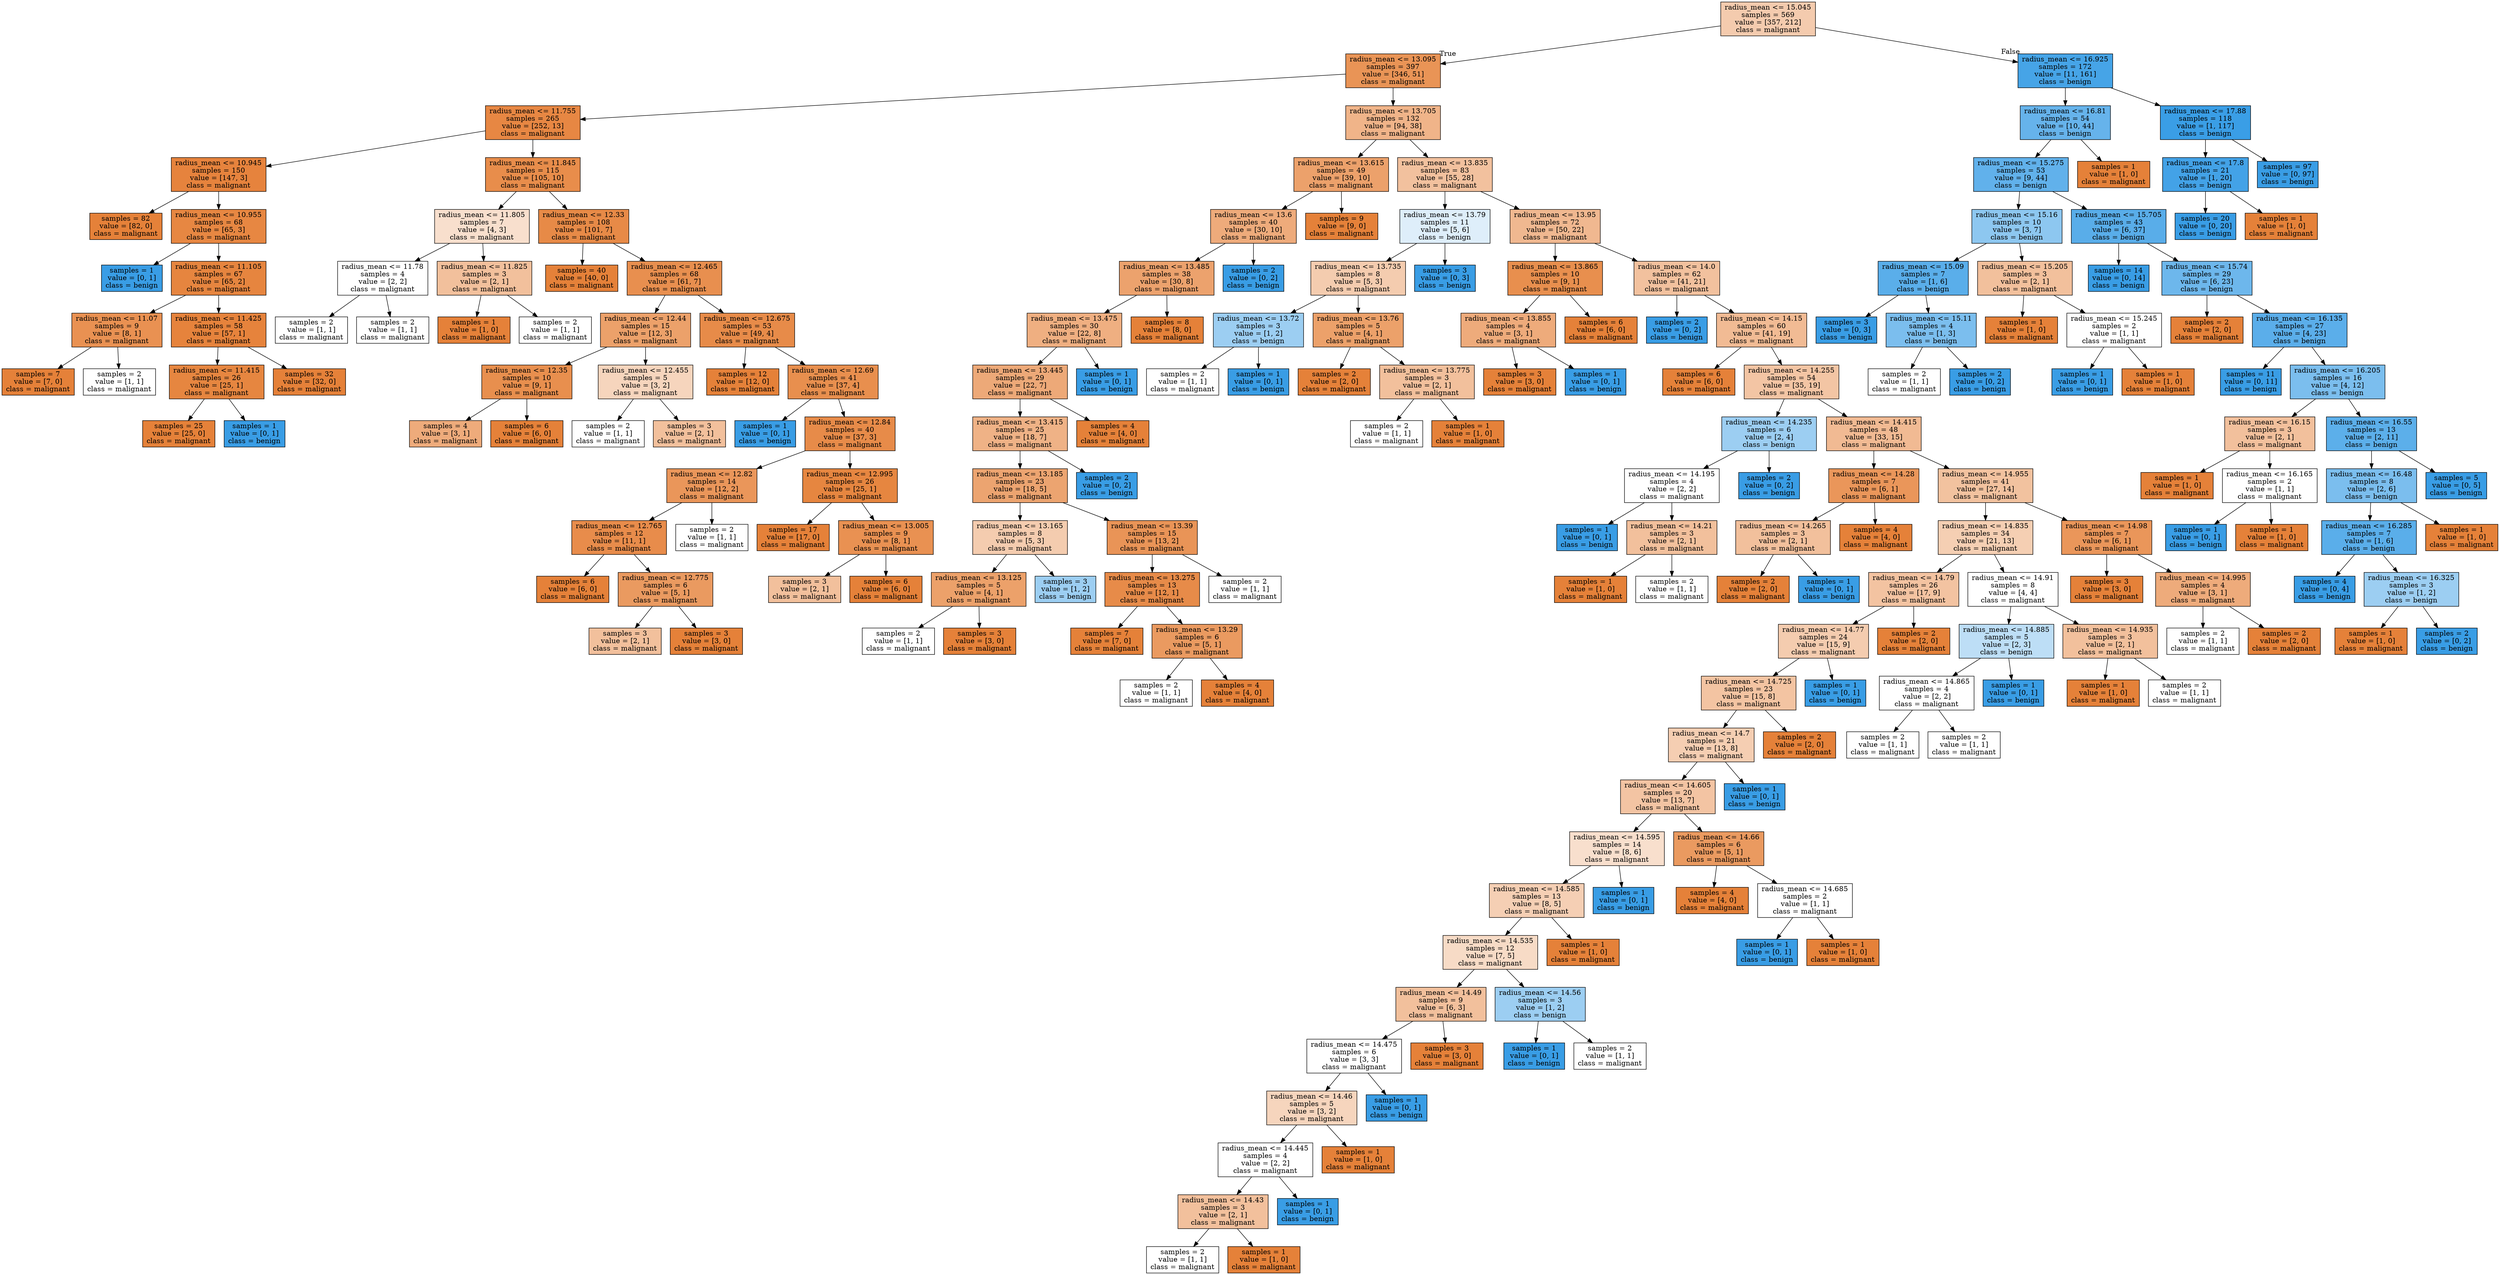 digraph Tree {
node [shape=box, style="filled", color="black"] ;
0 [label="radius_mean <= 15.045\nsamples = 569\nvalue = [357, 212]\nclass = malignant", fillcolor="#e5813968"] ;
1 [label="radius_mean <= 13.095\nsamples = 397\nvalue = [346, 51]\nclass = malignant", fillcolor="#e58139d9"] ;
0 -> 1 [labeldistance=2.5, labelangle=45, headlabel="True"] ;
2 [label="radius_mean <= 11.755\nsamples = 265\nvalue = [252, 13]\nclass = malignant", fillcolor="#e58139f2"] ;
1 -> 2 ;
3 [label="radius_mean <= 10.945\nsamples = 150\nvalue = [147, 3]\nclass = malignant", fillcolor="#e58139fa"] ;
2 -> 3 ;
4 [label="samples = 82\nvalue = [82, 0]\nclass = malignant", fillcolor="#e58139ff"] ;
3 -> 4 ;
5 [label="radius_mean <= 10.955\nsamples = 68\nvalue = [65, 3]\nclass = malignant", fillcolor="#e58139f3"] ;
3 -> 5 ;
6 [label="samples = 1\nvalue = [0, 1]\nclass = benign", fillcolor="#399de5ff"] ;
5 -> 6 ;
7 [label="radius_mean <= 11.105\nsamples = 67\nvalue = [65, 2]\nclass = malignant", fillcolor="#e58139f7"] ;
5 -> 7 ;
8 [label="radius_mean <= 11.07\nsamples = 9\nvalue = [8, 1]\nclass = malignant", fillcolor="#e58139df"] ;
7 -> 8 ;
9 [label="samples = 7\nvalue = [7, 0]\nclass = malignant", fillcolor="#e58139ff"] ;
8 -> 9 ;
10 [label="samples = 2\nvalue = [1, 1]\nclass = malignant", fillcolor="#e5813900"] ;
8 -> 10 ;
11 [label="radius_mean <= 11.425\nsamples = 58\nvalue = [57, 1]\nclass = malignant", fillcolor="#e58139fb"] ;
7 -> 11 ;
12 [label="radius_mean <= 11.415\nsamples = 26\nvalue = [25, 1]\nclass = malignant", fillcolor="#e58139f5"] ;
11 -> 12 ;
13 [label="samples = 25\nvalue = [25, 0]\nclass = malignant", fillcolor="#e58139ff"] ;
12 -> 13 ;
14 [label="samples = 1\nvalue = [0, 1]\nclass = benign", fillcolor="#399de5ff"] ;
12 -> 14 ;
15 [label="samples = 32\nvalue = [32, 0]\nclass = malignant", fillcolor="#e58139ff"] ;
11 -> 15 ;
16 [label="radius_mean <= 11.845\nsamples = 115\nvalue = [105, 10]\nclass = malignant", fillcolor="#e58139e7"] ;
2 -> 16 ;
17 [label="radius_mean <= 11.805\nsamples = 7\nvalue = [4, 3]\nclass = malignant", fillcolor="#e5813940"] ;
16 -> 17 ;
18 [label="radius_mean <= 11.78\nsamples = 4\nvalue = [2, 2]\nclass = malignant", fillcolor="#e5813900"] ;
17 -> 18 ;
19 [label="samples = 2\nvalue = [1, 1]\nclass = malignant", fillcolor="#e5813900"] ;
18 -> 19 ;
20 [label="samples = 2\nvalue = [1, 1]\nclass = malignant", fillcolor="#e5813900"] ;
18 -> 20 ;
21 [label="radius_mean <= 11.825\nsamples = 3\nvalue = [2, 1]\nclass = malignant", fillcolor="#e581397f"] ;
17 -> 21 ;
22 [label="samples = 1\nvalue = [1, 0]\nclass = malignant", fillcolor="#e58139ff"] ;
21 -> 22 ;
23 [label="samples = 2\nvalue = [1, 1]\nclass = malignant", fillcolor="#e5813900"] ;
21 -> 23 ;
24 [label="radius_mean <= 12.33\nsamples = 108\nvalue = [101, 7]\nclass = malignant", fillcolor="#e58139ed"] ;
16 -> 24 ;
25 [label="samples = 40\nvalue = [40, 0]\nclass = malignant", fillcolor="#e58139ff"] ;
24 -> 25 ;
26 [label="radius_mean <= 12.465\nsamples = 68\nvalue = [61, 7]\nclass = malignant", fillcolor="#e58139e2"] ;
24 -> 26 ;
27 [label="radius_mean <= 12.44\nsamples = 15\nvalue = [12, 3]\nclass = malignant", fillcolor="#e58139bf"] ;
26 -> 27 ;
28 [label="radius_mean <= 12.35\nsamples = 10\nvalue = [9, 1]\nclass = malignant", fillcolor="#e58139e3"] ;
27 -> 28 ;
29 [label="samples = 4\nvalue = [3, 1]\nclass = malignant", fillcolor="#e58139aa"] ;
28 -> 29 ;
30 [label="samples = 6\nvalue = [6, 0]\nclass = malignant", fillcolor="#e58139ff"] ;
28 -> 30 ;
31 [label="radius_mean <= 12.455\nsamples = 5\nvalue = [3, 2]\nclass = malignant", fillcolor="#e5813955"] ;
27 -> 31 ;
32 [label="samples = 2\nvalue = [1, 1]\nclass = malignant", fillcolor="#e5813900"] ;
31 -> 32 ;
33 [label="samples = 3\nvalue = [2, 1]\nclass = malignant", fillcolor="#e581397f"] ;
31 -> 33 ;
34 [label="radius_mean <= 12.675\nsamples = 53\nvalue = [49, 4]\nclass = malignant", fillcolor="#e58139ea"] ;
26 -> 34 ;
35 [label="samples = 12\nvalue = [12, 0]\nclass = malignant", fillcolor="#e58139ff"] ;
34 -> 35 ;
36 [label="radius_mean <= 12.69\nsamples = 41\nvalue = [37, 4]\nclass = malignant", fillcolor="#e58139e3"] ;
34 -> 36 ;
37 [label="samples = 1\nvalue = [0, 1]\nclass = benign", fillcolor="#399de5ff"] ;
36 -> 37 ;
38 [label="radius_mean <= 12.84\nsamples = 40\nvalue = [37, 3]\nclass = malignant", fillcolor="#e58139ea"] ;
36 -> 38 ;
39 [label="radius_mean <= 12.82\nsamples = 14\nvalue = [12, 2]\nclass = malignant", fillcolor="#e58139d4"] ;
38 -> 39 ;
40 [label="radius_mean <= 12.765\nsamples = 12\nvalue = [11, 1]\nclass = malignant", fillcolor="#e58139e8"] ;
39 -> 40 ;
41 [label="samples = 6\nvalue = [6, 0]\nclass = malignant", fillcolor="#e58139ff"] ;
40 -> 41 ;
42 [label="radius_mean <= 12.775\nsamples = 6\nvalue = [5, 1]\nclass = malignant", fillcolor="#e58139cc"] ;
40 -> 42 ;
43 [label="samples = 3\nvalue = [2, 1]\nclass = malignant", fillcolor="#e581397f"] ;
42 -> 43 ;
44 [label="samples = 3\nvalue = [3, 0]\nclass = malignant", fillcolor="#e58139ff"] ;
42 -> 44 ;
45 [label="samples = 2\nvalue = [1, 1]\nclass = malignant", fillcolor="#e5813900"] ;
39 -> 45 ;
46 [label="radius_mean <= 12.995\nsamples = 26\nvalue = [25, 1]\nclass = malignant", fillcolor="#e58139f5"] ;
38 -> 46 ;
47 [label="samples = 17\nvalue = [17, 0]\nclass = malignant", fillcolor="#e58139ff"] ;
46 -> 47 ;
48 [label="radius_mean <= 13.005\nsamples = 9\nvalue = [8, 1]\nclass = malignant", fillcolor="#e58139df"] ;
46 -> 48 ;
49 [label="samples = 3\nvalue = [2, 1]\nclass = malignant", fillcolor="#e581397f"] ;
48 -> 49 ;
50 [label="samples = 6\nvalue = [6, 0]\nclass = malignant", fillcolor="#e58139ff"] ;
48 -> 50 ;
51 [label="radius_mean <= 13.705\nsamples = 132\nvalue = [94, 38]\nclass = malignant", fillcolor="#e5813998"] ;
1 -> 51 ;
52 [label="radius_mean <= 13.615\nsamples = 49\nvalue = [39, 10]\nclass = malignant", fillcolor="#e58139be"] ;
51 -> 52 ;
53 [label="radius_mean <= 13.6\nsamples = 40\nvalue = [30, 10]\nclass = malignant", fillcolor="#e58139aa"] ;
52 -> 53 ;
54 [label="radius_mean <= 13.485\nsamples = 38\nvalue = [30, 8]\nclass = malignant", fillcolor="#e58139bb"] ;
53 -> 54 ;
55 [label="radius_mean <= 13.475\nsamples = 30\nvalue = [22, 8]\nclass = malignant", fillcolor="#e58139a2"] ;
54 -> 55 ;
56 [label="radius_mean <= 13.445\nsamples = 29\nvalue = [22, 7]\nclass = malignant", fillcolor="#e58139ae"] ;
55 -> 56 ;
57 [label="radius_mean <= 13.415\nsamples = 25\nvalue = [18, 7]\nclass = malignant", fillcolor="#e581399c"] ;
56 -> 57 ;
58 [label="radius_mean <= 13.185\nsamples = 23\nvalue = [18, 5]\nclass = malignant", fillcolor="#e58139b8"] ;
57 -> 58 ;
59 [label="radius_mean <= 13.165\nsamples = 8\nvalue = [5, 3]\nclass = malignant", fillcolor="#e5813966"] ;
58 -> 59 ;
60 [label="radius_mean <= 13.125\nsamples = 5\nvalue = [4, 1]\nclass = malignant", fillcolor="#e58139bf"] ;
59 -> 60 ;
61 [label="samples = 2\nvalue = [1, 1]\nclass = malignant", fillcolor="#e5813900"] ;
60 -> 61 ;
62 [label="samples = 3\nvalue = [3, 0]\nclass = malignant", fillcolor="#e58139ff"] ;
60 -> 62 ;
63 [label="samples = 3\nvalue = [1, 2]\nclass = benign", fillcolor="#399de57f"] ;
59 -> 63 ;
64 [label="radius_mean <= 13.39\nsamples = 15\nvalue = [13, 2]\nclass = malignant", fillcolor="#e58139d8"] ;
58 -> 64 ;
65 [label="radius_mean <= 13.275\nsamples = 13\nvalue = [12, 1]\nclass = malignant", fillcolor="#e58139ea"] ;
64 -> 65 ;
66 [label="samples = 7\nvalue = [7, 0]\nclass = malignant", fillcolor="#e58139ff"] ;
65 -> 66 ;
67 [label="radius_mean <= 13.29\nsamples = 6\nvalue = [5, 1]\nclass = malignant", fillcolor="#e58139cc"] ;
65 -> 67 ;
68 [label="samples = 2\nvalue = [1, 1]\nclass = malignant", fillcolor="#e5813900"] ;
67 -> 68 ;
69 [label="samples = 4\nvalue = [4, 0]\nclass = malignant", fillcolor="#e58139ff"] ;
67 -> 69 ;
70 [label="samples = 2\nvalue = [1, 1]\nclass = malignant", fillcolor="#e5813900"] ;
64 -> 70 ;
71 [label="samples = 2\nvalue = [0, 2]\nclass = benign", fillcolor="#399de5ff"] ;
57 -> 71 ;
72 [label="samples = 4\nvalue = [4, 0]\nclass = malignant", fillcolor="#e58139ff"] ;
56 -> 72 ;
73 [label="samples = 1\nvalue = [0, 1]\nclass = benign", fillcolor="#399de5ff"] ;
55 -> 73 ;
74 [label="samples = 8\nvalue = [8, 0]\nclass = malignant", fillcolor="#e58139ff"] ;
54 -> 74 ;
75 [label="samples = 2\nvalue = [0, 2]\nclass = benign", fillcolor="#399de5ff"] ;
53 -> 75 ;
76 [label="samples = 9\nvalue = [9, 0]\nclass = malignant", fillcolor="#e58139ff"] ;
52 -> 76 ;
77 [label="radius_mean <= 13.835\nsamples = 83\nvalue = [55, 28]\nclass = malignant", fillcolor="#e581397d"] ;
51 -> 77 ;
78 [label="radius_mean <= 13.79\nsamples = 11\nvalue = [5, 6]\nclass = benign", fillcolor="#399de52a"] ;
77 -> 78 ;
79 [label="radius_mean <= 13.735\nsamples = 8\nvalue = [5, 3]\nclass = malignant", fillcolor="#e5813966"] ;
78 -> 79 ;
80 [label="radius_mean <= 13.72\nsamples = 3\nvalue = [1, 2]\nclass = benign", fillcolor="#399de57f"] ;
79 -> 80 ;
81 [label="samples = 2\nvalue = [1, 1]\nclass = malignant", fillcolor="#e5813900"] ;
80 -> 81 ;
82 [label="samples = 1\nvalue = [0, 1]\nclass = benign", fillcolor="#399de5ff"] ;
80 -> 82 ;
83 [label="radius_mean <= 13.76\nsamples = 5\nvalue = [4, 1]\nclass = malignant", fillcolor="#e58139bf"] ;
79 -> 83 ;
84 [label="samples = 2\nvalue = [2, 0]\nclass = malignant", fillcolor="#e58139ff"] ;
83 -> 84 ;
85 [label="radius_mean <= 13.775\nsamples = 3\nvalue = [2, 1]\nclass = malignant", fillcolor="#e581397f"] ;
83 -> 85 ;
86 [label="samples = 2\nvalue = [1, 1]\nclass = malignant", fillcolor="#e5813900"] ;
85 -> 86 ;
87 [label="samples = 1\nvalue = [1, 0]\nclass = malignant", fillcolor="#e58139ff"] ;
85 -> 87 ;
88 [label="samples = 3\nvalue = [0, 3]\nclass = benign", fillcolor="#399de5ff"] ;
78 -> 88 ;
89 [label="radius_mean <= 13.95\nsamples = 72\nvalue = [50, 22]\nclass = malignant", fillcolor="#e581398f"] ;
77 -> 89 ;
90 [label="radius_mean <= 13.865\nsamples = 10\nvalue = [9, 1]\nclass = malignant", fillcolor="#e58139e3"] ;
89 -> 90 ;
91 [label="radius_mean <= 13.855\nsamples = 4\nvalue = [3, 1]\nclass = malignant", fillcolor="#e58139aa"] ;
90 -> 91 ;
92 [label="samples = 3\nvalue = [3, 0]\nclass = malignant", fillcolor="#e58139ff"] ;
91 -> 92 ;
93 [label="samples = 1\nvalue = [0, 1]\nclass = benign", fillcolor="#399de5ff"] ;
91 -> 93 ;
94 [label="samples = 6\nvalue = [6, 0]\nclass = malignant", fillcolor="#e58139ff"] ;
90 -> 94 ;
95 [label="radius_mean <= 14.0\nsamples = 62\nvalue = [41, 21]\nclass = malignant", fillcolor="#e581397c"] ;
89 -> 95 ;
96 [label="samples = 2\nvalue = [0, 2]\nclass = benign", fillcolor="#399de5ff"] ;
95 -> 96 ;
97 [label="radius_mean <= 14.15\nsamples = 60\nvalue = [41, 19]\nclass = malignant", fillcolor="#e5813989"] ;
95 -> 97 ;
98 [label="samples = 6\nvalue = [6, 0]\nclass = malignant", fillcolor="#e58139ff"] ;
97 -> 98 ;
99 [label="radius_mean <= 14.255\nsamples = 54\nvalue = [35, 19]\nclass = malignant", fillcolor="#e5813975"] ;
97 -> 99 ;
100 [label="radius_mean <= 14.235\nsamples = 6\nvalue = [2, 4]\nclass = benign", fillcolor="#399de57f"] ;
99 -> 100 ;
101 [label="radius_mean <= 14.195\nsamples = 4\nvalue = [2, 2]\nclass = malignant", fillcolor="#e5813900"] ;
100 -> 101 ;
102 [label="samples = 1\nvalue = [0, 1]\nclass = benign", fillcolor="#399de5ff"] ;
101 -> 102 ;
103 [label="radius_mean <= 14.21\nsamples = 3\nvalue = [2, 1]\nclass = malignant", fillcolor="#e581397f"] ;
101 -> 103 ;
104 [label="samples = 1\nvalue = [1, 0]\nclass = malignant", fillcolor="#e58139ff"] ;
103 -> 104 ;
105 [label="samples = 2\nvalue = [1, 1]\nclass = malignant", fillcolor="#e5813900"] ;
103 -> 105 ;
106 [label="samples = 2\nvalue = [0, 2]\nclass = benign", fillcolor="#399de5ff"] ;
100 -> 106 ;
107 [label="radius_mean <= 14.415\nsamples = 48\nvalue = [33, 15]\nclass = malignant", fillcolor="#e581398b"] ;
99 -> 107 ;
108 [label="radius_mean <= 14.28\nsamples = 7\nvalue = [6, 1]\nclass = malignant", fillcolor="#e58139d4"] ;
107 -> 108 ;
109 [label="radius_mean <= 14.265\nsamples = 3\nvalue = [2, 1]\nclass = malignant", fillcolor="#e581397f"] ;
108 -> 109 ;
110 [label="samples = 2\nvalue = [2, 0]\nclass = malignant", fillcolor="#e58139ff"] ;
109 -> 110 ;
111 [label="samples = 1\nvalue = [0, 1]\nclass = benign", fillcolor="#399de5ff"] ;
109 -> 111 ;
112 [label="samples = 4\nvalue = [4, 0]\nclass = malignant", fillcolor="#e58139ff"] ;
108 -> 112 ;
113 [label="radius_mean <= 14.955\nsamples = 41\nvalue = [27, 14]\nclass = malignant", fillcolor="#e581397b"] ;
107 -> 113 ;
114 [label="radius_mean <= 14.835\nsamples = 34\nvalue = [21, 13]\nclass = malignant", fillcolor="#e5813961"] ;
113 -> 114 ;
115 [label="radius_mean <= 14.79\nsamples = 26\nvalue = [17, 9]\nclass = malignant", fillcolor="#e5813978"] ;
114 -> 115 ;
116 [label="radius_mean <= 14.77\nsamples = 24\nvalue = [15, 9]\nclass = malignant", fillcolor="#e5813966"] ;
115 -> 116 ;
117 [label="radius_mean <= 14.725\nsamples = 23\nvalue = [15, 8]\nclass = malignant", fillcolor="#e5813977"] ;
116 -> 117 ;
118 [label="radius_mean <= 14.7\nsamples = 21\nvalue = [13, 8]\nclass = malignant", fillcolor="#e5813962"] ;
117 -> 118 ;
119 [label="radius_mean <= 14.605\nsamples = 20\nvalue = [13, 7]\nclass = malignant", fillcolor="#e5813976"] ;
118 -> 119 ;
120 [label="radius_mean <= 14.595\nsamples = 14\nvalue = [8, 6]\nclass = malignant", fillcolor="#e5813940"] ;
119 -> 120 ;
121 [label="radius_mean <= 14.585\nsamples = 13\nvalue = [8, 5]\nclass = malignant", fillcolor="#e5813960"] ;
120 -> 121 ;
122 [label="radius_mean <= 14.535\nsamples = 12\nvalue = [7, 5]\nclass = malignant", fillcolor="#e5813949"] ;
121 -> 122 ;
123 [label="radius_mean <= 14.49\nsamples = 9\nvalue = [6, 3]\nclass = malignant", fillcolor="#e581397f"] ;
122 -> 123 ;
124 [label="radius_mean <= 14.475\nsamples = 6\nvalue = [3, 3]\nclass = malignant", fillcolor="#e5813900"] ;
123 -> 124 ;
125 [label="radius_mean <= 14.46\nsamples = 5\nvalue = [3, 2]\nclass = malignant", fillcolor="#e5813955"] ;
124 -> 125 ;
126 [label="radius_mean <= 14.445\nsamples = 4\nvalue = [2, 2]\nclass = malignant", fillcolor="#e5813900"] ;
125 -> 126 ;
127 [label="radius_mean <= 14.43\nsamples = 3\nvalue = [2, 1]\nclass = malignant", fillcolor="#e581397f"] ;
126 -> 127 ;
128 [label="samples = 2\nvalue = [1, 1]\nclass = malignant", fillcolor="#e5813900"] ;
127 -> 128 ;
129 [label="samples = 1\nvalue = [1, 0]\nclass = malignant", fillcolor="#e58139ff"] ;
127 -> 129 ;
130 [label="samples = 1\nvalue = [0, 1]\nclass = benign", fillcolor="#399de5ff"] ;
126 -> 130 ;
131 [label="samples = 1\nvalue = [1, 0]\nclass = malignant", fillcolor="#e58139ff"] ;
125 -> 131 ;
132 [label="samples = 1\nvalue = [0, 1]\nclass = benign", fillcolor="#399de5ff"] ;
124 -> 132 ;
133 [label="samples = 3\nvalue = [3, 0]\nclass = malignant", fillcolor="#e58139ff"] ;
123 -> 133 ;
134 [label="radius_mean <= 14.56\nsamples = 3\nvalue = [1, 2]\nclass = benign", fillcolor="#399de57f"] ;
122 -> 134 ;
135 [label="samples = 1\nvalue = [0, 1]\nclass = benign", fillcolor="#399de5ff"] ;
134 -> 135 ;
136 [label="samples = 2\nvalue = [1, 1]\nclass = malignant", fillcolor="#e5813900"] ;
134 -> 136 ;
137 [label="samples = 1\nvalue = [1, 0]\nclass = malignant", fillcolor="#e58139ff"] ;
121 -> 137 ;
138 [label="samples = 1\nvalue = [0, 1]\nclass = benign", fillcolor="#399de5ff"] ;
120 -> 138 ;
139 [label="radius_mean <= 14.66\nsamples = 6\nvalue = [5, 1]\nclass = malignant", fillcolor="#e58139cc"] ;
119 -> 139 ;
140 [label="samples = 4\nvalue = [4, 0]\nclass = malignant", fillcolor="#e58139ff"] ;
139 -> 140 ;
141 [label="radius_mean <= 14.685\nsamples = 2\nvalue = [1, 1]\nclass = malignant", fillcolor="#e5813900"] ;
139 -> 141 ;
142 [label="samples = 1\nvalue = [0, 1]\nclass = benign", fillcolor="#399de5ff"] ;
141 -> 142 ;
143 [label="samples = 1\nvalue = [1, 0]\nclass = malignant", fillcolor="#e58139ff"] ;
141 -> 143 ;
144 [label="samples = 1\nvalue = [0, 1]\nclass = benign", fillcolor="#399de5ff"] ;
118 -> 144 ;
145 [label="samples = 2\nvalue = [2, 0]\nclass = malignant", fillcolor="#e58139ff"] ;
117 -> 145 ;
146 [label="samples = 1\nvalue = [0, 1]\nclass = benign", fillcolor="#399de5ff"] ;
116 -> 146 ;
147 [label="samples = 2\nvalue = [2, 0]\nclass = malignant", fillcolor="#e58139ff"] ;
115 -> 147 ;
148 [label="radius_mean <= 14.91\nsamples = 8\nvalue = [4, 4]\nclass = malignant", fillcolor="#e5813900"] ;
114 -> 148 ;
149 [label="radius_mean <= 14.885\nsamples = 5\nvalue = [2, 3]\nclass = benign", fillcolor="#399de555"] ;
148 -> 149 ;
150 [label="radius_mean <= 14.865\nsamples = 4\nvalue = [2, 2]\nclass = malignant", fillcolor="#e5813900"] ;
149 -> 150 ;
151 [label="samples = 2\nvalue = [1, 1]\nclass = malignant", fillcolor="#e5813900"] ;
150 -> 151 ;
152 [label="samples = 2\nvalue = [1, 1]\nclass = malignant", fillcolor="#e5813900"] ;
150 -> 152 ;
153 [label="samples = 1\nvalue = [0, 1]\nclass = benign", fillcolor="#399de5ff"] ;
149 -> 153 ;
154 [label="radius_mean <= 14.935\nsamples = 3\nvalue = [2, 1]\nclass = malignant", fillcolor="#e581397f"] ;
148 -> 154 ;
155 [label="samples = 1\nvalue = [1, 0]\nclass = malignant", fillcolor="#e58139ff"] ;
154 -> 155 ;
156 [label="samples = 2\nvalue = [1, 1]\nclass = malignant", fillcolor="#e5813900"] ;
154 -> 156 ;
157 [label="radius_mean <= 14.98\nsamples = 7\nvalue = [6, 1]\nclass = malignant", fillcolor="#e58139d4"] ;
113 -> 157 ;
158 [label="samples = 3\nvalue = [3, 0]\nclass = malignant", fillcolor="#e58139ff"] ;
157 -> 158 ;
159 [label="radius_mean <= 14.995\nsamples = 4\nvalue = [3, 1]\nclass = malignant", fillcolor="#e58139aa"] ;
157 -> 159 ;
160 [label="samples = 2\nvalue = [1, 1]\nclass = malignant", fillcolor="#e5813900"] ;
159 -> 160 ;
161 [label="samples = 2\nvalue = [2, 0]\nclass = malignant", fillcolor="#e58139ff"] ;
159 -> 161 ;
162 [label="radius_mean <= 16.925\nsamples = 172\nvalue = [11, 161]\nclass = benign", fillcolor="#399de5ee"] ;
0 -> 162 [labeldistance=2.5, labelangle=-45, headlabel="False"] ;
163 [label="radius_mean <= 16.81\nsamples = 54\nvalue = [10, 44]\nclass = benign", fillcolor="#399de5c5"] ;
162 -> 163 ;
164 [label="radius_mean <= 15.275\nsamples = 53\nvalue = [9, 44]\nclass = benign", fillcolor="#399de5cb"] ;
163 -> 164 ;
165 [label="radius_mean <= 15.16\nsamples = 10\nvalue = [3, 7]\nclass = benign", fillcolor="#399de592"] ;
164 -> 165 ;
166 [label="radius_mean <= 15.09\nsamples = 7\nvalue = [1, 6]\nclass = benign", fillcolor="#399de5d4"] ;
165 -> 166 ;
167 [label="samples = 3\nvalue = [0, 3]\nclass = benign", fillcolor="#399de5ff"] ;
166 -> 167 ;
168 [label="radius_mean <= 15.11\nsamples = 4\nvalue = [1, 3]\nclass = benign", fillcolor="#399de5aa"] ;
166 -> 168 ;
169 [label="samples = 2\nvalue = [1, 1]\nclass = malignant", fillcolor="#e5813900"] ;
168 -> 169 ;
170 [label="samples = 2\nvalue = [0, 2]\nclass = benign", fillcolor="#399de5ff"] ;
168 -> 170 ;
171 [label="radius_mean <= 15.205\nsamples = 3\nvalue = [2, 1]\nclass = malignant", fillcolor="#e581397f"] ;
165 -> 171 ;
172 [label="samples = 1\nvalue = [1, 0]\nclass = malignant", fillcolor="#e58139ff"] ;
171 -> 172 ;
173 [label="radius_mean <= 15.245\nsamples = 2\nvalue = [1, 1]\nclass = malignant", fillcolor="#e5813900"] ;
171 -> 173 ;
174 [label="samples = 1\nvalue = [0, 1]\nclass = benign", fillcolor="#399de5ff"] ;
173 -> 174 ;
175 [label="samples = 1\nvalue = [1, 0]\nclass = malignant", fillcolor="#e58139ff"] ;
173 -> 175 ;
176 [label="radius_mean <= 15.705\nsamples = 43\nvalue = [6, 37]\nclass = benign", fillcolor="#399de5d6"] ;
164 -> 176 ;
177 [label="samples = 14\nvalue = [0, 14]\nclass = benign", fillcolor="#399de5ff"] ;
176 -> 177 ;
178 [label="radius_mean <= 15.74\nsamples = 29\nvalue = [6, 23]\nclass = benign", fillcolor="#399de5bc"] ;
176 -> 178 ;
179 [label="samples = 2\nvalue = [2, 0]\nclass = malignant", fillcolor="#e58139ff"] ;
178 -> 179 ;
180 [label="radius_mean <= 16.135\nsamples = 27\nvalue = [4, 23]\nclass = benign", fillcolor="#399de5d3"] ;
178 -> 180 ;
181 [label="samples = 11\nvalue = [0, 11]\nclass = benign", fillcolor="#399de5ff"] ;
180 -> 181 ;
182 [label="radius_mean <= 16.205\nsamples = 16\nvalue = [4, 12]\nclass = benign", fillcolor="#399de5aa"] ;
180 -> 182 ;
183 [label="radius_mean <= 16.15\nsamples = 3\nvalue = [2, 1]\nclass = malignant", fillcolor="#e581397f"] ;
182 -> 183 ;
184 [label="samples = 1\nvalue = [1, 0]\nclass = malignant", fillcolor="#e58139ff"] ;
183 -> 184 ;
185 [label="radius_mean <= 16.165\nsamples = 2\nvalue = [1, 1]\nclass = malignant", fillcolor="#e5813900"] ;
183 -> 185 ;
186 [label="samples = 1\nvalue = [0, 1]\nclass = benign", fillcolor="#399de5ff"] ;
185 -> 186 ;
187 [label="samples = 1\nvalue = [1, 0]\nclass = malignant", fillcolor="#e58139ff"] ;
185 -> 187 ;
188 [label="radius_mean <= 16.55\nsamples = 13\nvalue = [2, 11]\nclass = benign", fillcolor="#399de5d1"] ;
182 -> 188 ;
189 [label="radius_mean <= 16.48\nsamples = 8\nvalue = [2, 6]\nclass = benign", fillcolor="#399de5aa"] ;
188 -> 189 ;
190 [label="radius_mean <= 16.285\nsamples = 7\nvalue = [1, 6]\nclass = benign", fillcolor="#399de5d4"] ;
189 -> 190 ;
191 [label="samples = 4\nvalue = [0, 4]\nclass = benign", fillcolor="#399de5ff"] ;
190 -> 191 ;
192 [label="radius_mean <= 16.325\nsamples = 3\nvalue = [1, 2]\nclass = benign", fillcolor="#399de57f"] ;
190 -> 192 ;
193 [label="samples = 1\nvalue = [1, 0]\nclass = malignant", fillcolor="#e58139ff"] ;
192 -> 193 ;
194 [label="samples = 2\nvalue = [0, 2]\nclass = benign", fillcolor="#399de5ff"] ;
192 -> 194 ;
195 [label="samples = 1\nvalue = [1, 0]\nclass = malignant", fillcolor="#e58139ff"] ;
189 -> 195 ;
196 [label="samples = 5\nvalue = [0, 5]\nclass = benign", fillcolor="#399de5ff"] ;
188 -> 196 ;
197 [label="samples = 1\nvalue = [1, 0]\nclass = malignant", fillcolor="#e58139ff"] ;
163 -> 197 ;
198 [label="radius_mean <= 17.88\nsamples = 118\nvalue = [1, 117]\nclass = benign", fillcolor="#399de5fd"] ;
162 -> 198 ;
199 [label="radius_mean <= 17.8\nsamples = 21\nvalue = [1, 20]\nclass = benign", fillcolor="#399de5f2"] ;
198 -> 199 ;
200 [label="samples = 20\nvalue = [0, 20]\nclass = benign", fillcolor="#399de5ff"] ;
199 -> 200 ;
201 [label="samples = 1\nvalue = [1, 0]\nclass = malignant", fillcolor="#e58139ff"] ;
199 -> 201 ;
202 [label="samples = 97\nvalue = [0, 97]\nclass = benign", fillcolor="#399de5ff"] ;
198 -> 202 ;
}
